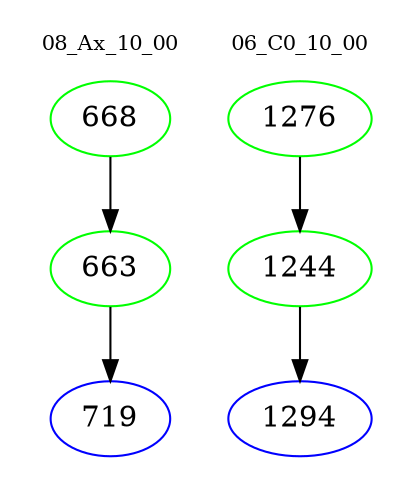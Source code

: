 digraph{
subgraph cluster_0 {
color = white
label = "08_Ax_10_00";
fontsize=10;
T0_668 [label="668", color="green"]
T0_668 -> T0_663 [color="black"]
T0_663 [label="663", color="green"]
T0_663 -> T0_719 [color="black"]
T0_719 [label="719", color="blue"]
}
subgraph cluster_1 {
color = white
label = "06_C0_10_00";
fontsize=10;
T1_1276 [label="1276", color="green"]
T1_1276 -> T1_1244 [color="black"]
T1_1244 [label="1244", color="green"]
T1_1244 -> T1_1294 [color="black"]
T1_1294 [label="1294", color="blue"]
}
}
